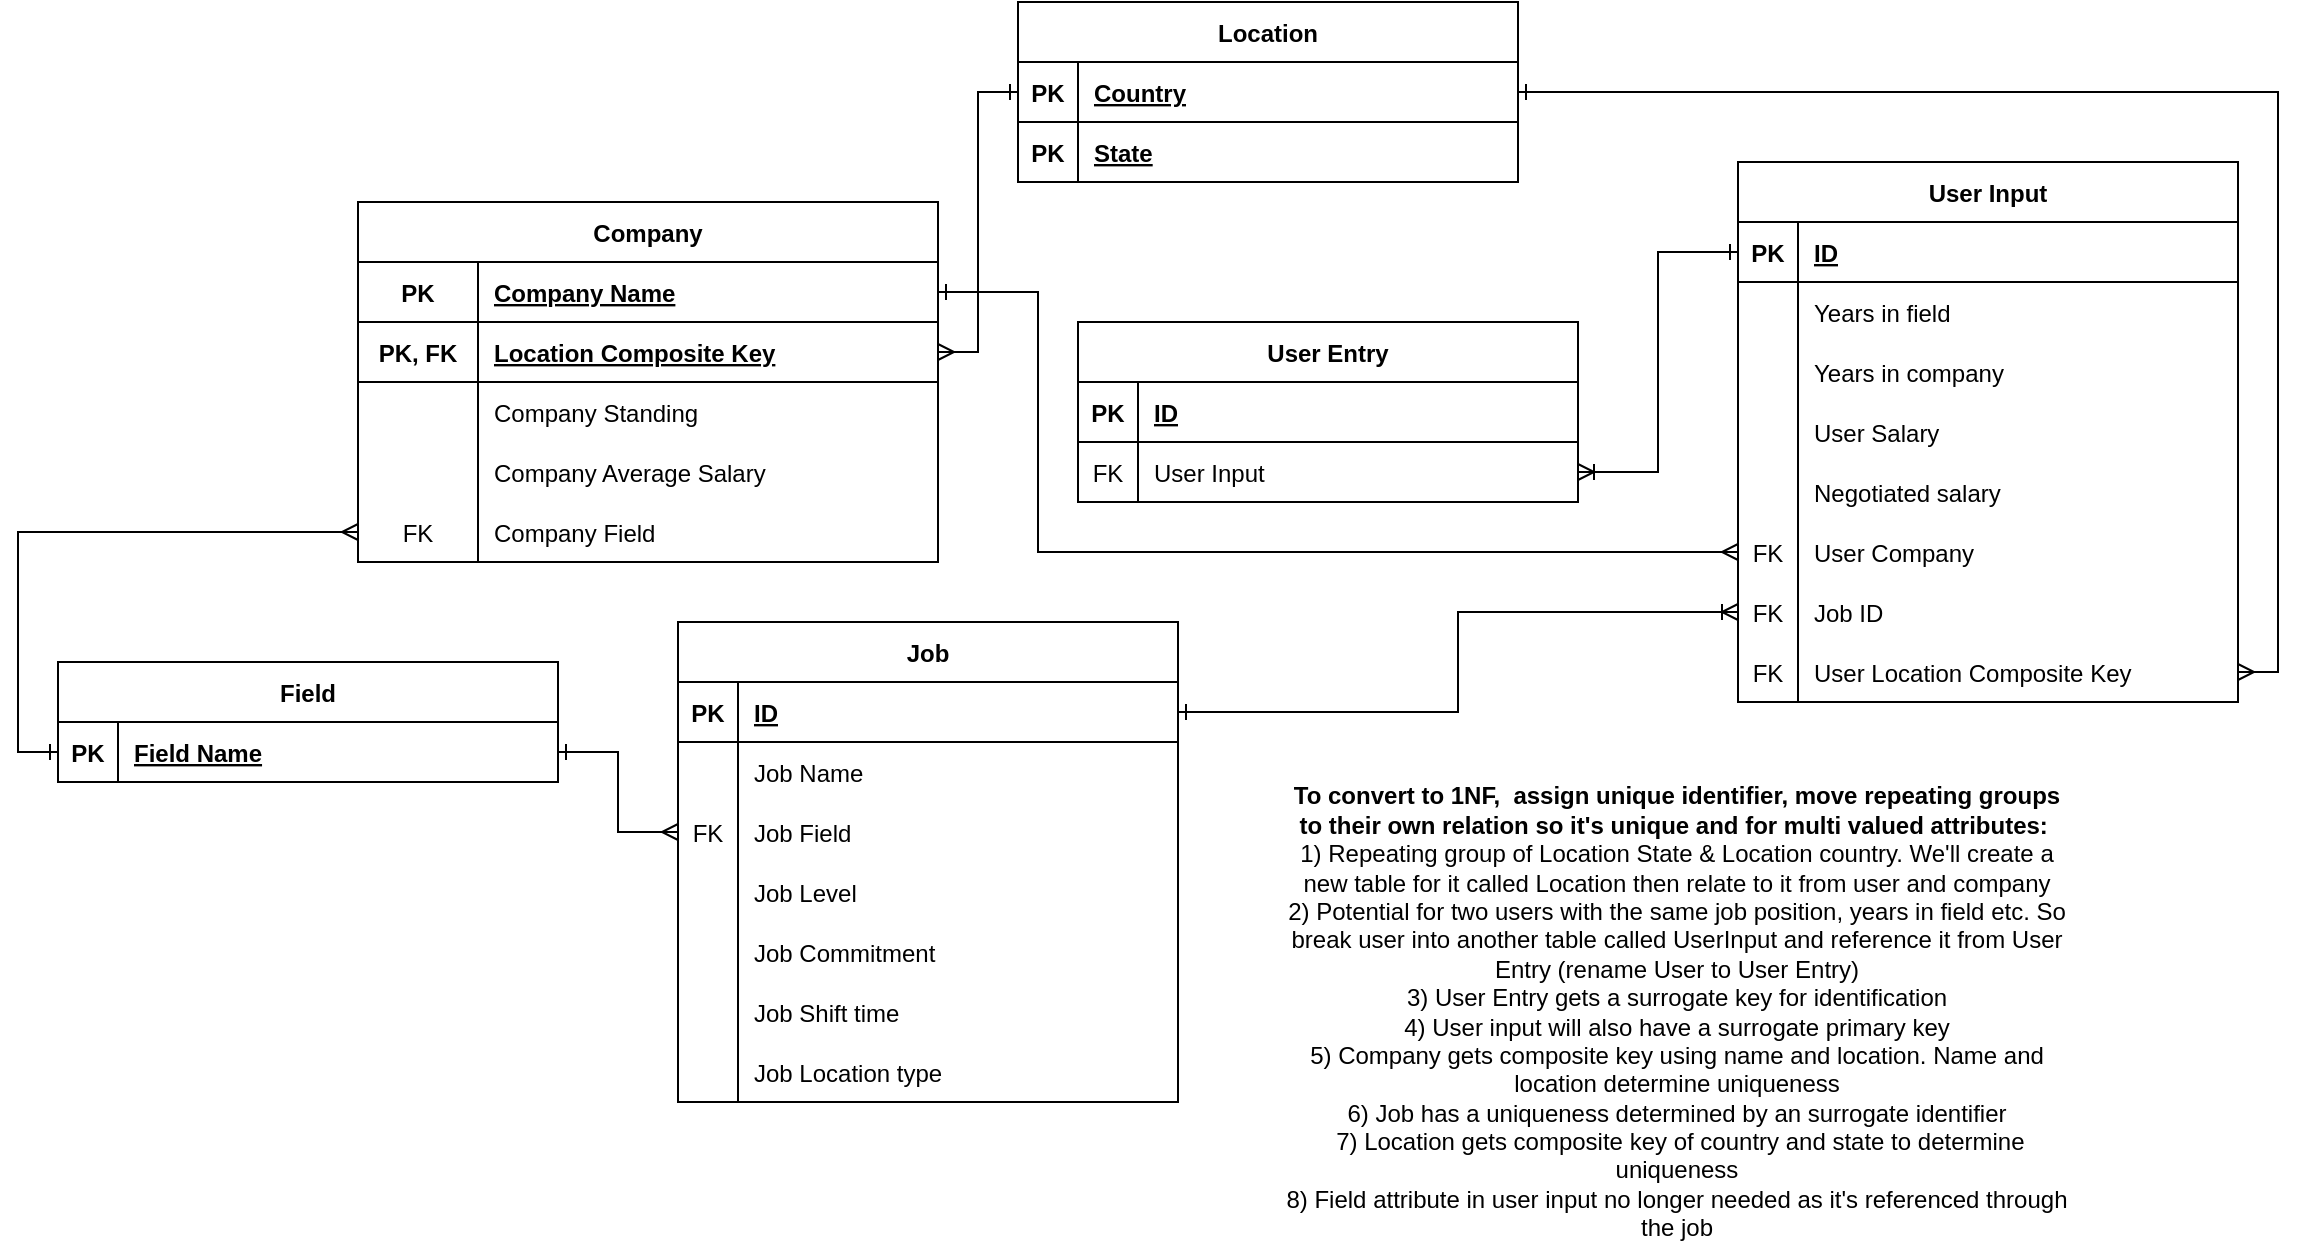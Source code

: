 <mxfile version="17.5.0" type="device"><diagram id="R2lEEEUBdFMjLlhIrx00" name="Page-1"><mxGraphModel dx="2084" dy="802" grid="1" gridSize="10" guides="1" tooltips="1" connect="1" arrows="1" fold="1" page="1" pageScale="1" pageWidth="850" pageHeight="1100" math="0" shadow="0" extFonts="Permanent Marker^https://fonts.googleapis.com/css?family=Permanent+Marker"><root><mxCell id="0"/><mxCell id="1" parent="0"/><mxCell id="YKfomwGGsA8LmUQ6YeCK-101" value="Company" style="shape=table;startSize=30;container=1;collapsible=1;childLayout=tableLayout;fixedRows=1;rowLines=0;fontStyle=1;align=center;resizeLast=1;" vertex="1" parent="1"><mxGeometry x="-20" y="120" width="290" height="180" as="geometry"/></mxCell><mxCell id="YKfomwGGsA8LmUQ6YeCK-102" value="" style="shape=partialRectangle;collapsible=0;dropTarget=0;pointerEvents=0;fillColor=none;points=[[0,0.5],[1,0.5]];portConstraint=eastwest;top=0;left=0;right=0;bottom=1;" vertex="1" parent="YKfomwGGsA8LmUQ6YeCK-101"><mxGeometry y="30" width="290" height="30" as="geometry"/></mxCell><mxCell id="YKfomwGGsA8LmUQ6YeCK-103" value="PK" style="shape=partialRectangle;overflow=hidden;connectable=0;fillColor=none;top=0;left=0;bottom=0;right=0;fontStyle=1;" vertex="1" parent="YKfomwGGsA8LmUQ6YeCK-102"><mxGeometry width="60" height="30" as="geometry"><mxRectangle width="60" height="30" as="alternateBounds"/></mxGeometry></mxCell><mxCell id="YKfomwGGsA8LmUQ6YeCK-104" value="Company Name" style="shape=partialRectangle;overflow=hidden;connectable=0;fillColor=none;top=0;left=0;bottom=0;right=0;align=left;spacingLeft=6;fontStyle=5;" vertex="1" parent="YKfomwGGsA8LmUQ6YeCK-102"><mxGeometry x="60" width="230" height="30" as="geometry"><mxRectangle width="230" height="30" as="alternateBounds"/></mxGeometry></mxCell><mxCell id="YKfomwGGsA8LmUQ6YeCK-176" style="shape=partialRectangle;collapsible=0;dropTarget=0;pointerEvents=0;fillColor=none;points=[[0,0.5],[1,0.5]];portConstraint=eastwest;top=0;left=0;right=0;bottom=1;" vertex="1" parent="YKfomwGGsA8LmUQ6YeCK-101"><mxGeometry y="60" width="290" height="30" as="geometry"/></mxCell><mxCell id="YKfomwGGsA8LmUQ6YeCK-177" value="PK, FK" style="shape=partialRectangle;overflow=hidden;connectable=0;fillColor=none;top=0;left=0;bottom=0;right=0;fontStyle=1;" vertex="1" parent="YKfomwGGsA8LmUQ6YeCK-176"><mxGeometry width="60" height="30" as="geometry"><mxRectangle width="60" height="30" as="alternateBounds"/></mxGeometry></mxCell><mxCell id="YKfomwGGsA8LmUQ6YeCK-178" value="Location Composite Key" style="shape=partialRectangle;overflow=hidden;connectable=0;fillColor=none;top=0;left=0;bottom=0;right=0;align=left;spacingLeft=6;fontStyle=5;" vertex="1" parent="YKfomwGGsA8LmUQ6YeCK-176"><mxGeometry x="60" width="230" height="30" as="geometry"><mxRectangle width="230" height="30" as="alternateBounds"/></mxGeometry></mxCell><mxCell id="YKfomwGGsA8LmUQ6YeCK-111" style="shape=partialRectangle;collapsible=0;dropTarget=0;pointerEvents=0;fillColor=none;points=[[0,0.5],[1,0.5]];portConstraint=eastwest;top=0;left=0;right=0;bottom=0;" vertex="1" parent="YKfomwGGsA8LmUQ6YeCK-101"><mxGeometry y="90" width="290" height="30" as="geometry"/></mxCell><mxCell id="YKfomwGGsA8LmUQ6YeCK-112" style="shape=partialRectangle;overflow=hidden;connectable=0;fillColor=none;top=0;left=0;bottom=0;right=0;" vertex="1" parent="YKfomwGGsA8LmUQ6YeCK-111"><mxGeometry width="60" height="30" as="geometry"><mxRectangle width="60" height="30" as="alternateBounds"/></mxGeometry></mxCell><mxCell id="YKfomwGGsA8LmUQ6YeCK-113" value="Company Standing" style="shape=partialRectangle;overflow=hidden;connectable=0;fillColor=none;top=0;left=0;bottom=0;right=0;align=left;spacingLeft=6;" vertex="1" parent="YKfomwGGsA8LmUQ6YeCK-111"><mxGeometry x="60" width="230" height="30" as="geometry"><mxRectangle width="230" height="30" as="alternateBounds"/></mxGeometry></mxCell><mxCell id="YKfomwGGsA8LmUQ6YeCK-117" style="shape=partialRectangle;collapsible=0;dropTarget=0;pointerEvents=0;fillColor=none;points=[[0,0.5],[1,0.5]];portConstraint=eastwest;top=0;left=0;right=0;bottom=0;" vertex="1" parent="YKfomwGGsA8LmUQ6YeCK-101"><mxGeometry y="120" width="290" height="30" as="geometry"/></mxCell><mxCell id="YKfomwGGsA8LmUQ6YeCK-118" style="shape=partialRectangle;overflow=hidden;connectable=0;fillColor=none;top=0;left=0;bottom=0;right=0;" vertex="1" parent="YKfomwGGsA8LmUQ6YeCK-117"><mxGeometry width="60" height="30" as="geometry"><mxRectangle width="60" height="30" as="alternateBounds"/></mxGeometry></mxCell><mxCell id="YKfomwGGsA8LmUQ6YeCK-119" value="Company Average Salary" style="shape=partialRectangle;overflow=hidden;connectable=0;fillColor=none;top=0;left=0;bottom=0;right=0;align=left;spacingLeft=6;" vertex="1" parent="YKfomwGGsA8LmUQ6YeCK-117"><mxGeometry x="60" width="230" height="30" as="geometry"><mxRectangle width="230" height="30" as="alternateBounds"/></mxGeometry></mxCell><mxCell id="YKfomwGGsA8LmUQ6YeCK-114" style="shape=partialRectangle;collapsible=0;dropTarget=0;pointerEvents=0;fillColor=none;points=[[0,0.5],[1,0.5]];portConstraint=eastwest;top=0;left=0;right=0;bottom=0;" vertex="1" parent="YKfomwGGsA8LmUQ6YeCK-101"><mxGeometry y="150" width="290" height="30" as="geometry"/></mxCell><mxCell id="YKfomwGGsA8LmUQ6YeCK-115" value="FK" style="shape=partialRectangle;overflow=hidden;connectable=0;fillColor=none;top=0;left=0;bottom=0;right=0;" vertex="1" parent="YKfomwGGsA8LmUQ6YeCK-114"><mxGeometry width="60" height="30" as="geometry"><mxRectangle width="60" height="30" as="alternateBounds"/></mxGeometry></mxCell><mxCell id="YKfomwGGsA8LmUQ6YeCK-116" value="Company Field" style="shape=partialRectangle;overflow=hidden;connectable=0;fillColor=none;top=0;left=0;bottom=0;right=0;align=left;spacingLeft=6;" vertex="1" parent="YKfomwGGsA8LmUQ6YeCK-114"><mxGeometry x="60" width="230" height="30" as="geometry"><mxRectangle width="230" height="30" as="alternateBounds"/></mxGeometry></mxCell><mxCell id="YKfomwGGsA8LmUQ6YeCK-120" value="Job" style="shape=table;startSize=30;container=1;collapsible=1;childLayout=tableLayout;fixedRows=1;rowLines=0;fontStyle=1;align=center;resizeLast=1;" vertex="1" parent="1"><mxGeometry x="140" y="330" width="250" height="240" as="geometry"/></mxCell><mxCell id="YKfomwGGsA8LmUQ6YeCK-121" value="" style="shape=partialRectangle;collapsible=0;dropTarget=0;pointerEvents=0;fillColor=none;points=[[0,0.5],[1,0.5]];portConstraint=eastwest;top=0;left=0;right=0;bottom=1;" vertex="1" parent="YKfomwGGsA8LmUQ6YeCK-120"><mxGeometry y="30" width="250" height="30" as="geometry"/></mxCell><mxCell id="YKfomwGGsA8LmUQ6YeCK-122" value="PK" style="shape=partialRectangle;overflow=hidden;connectable=0;fillColor=none;top=0;left=0;bottom=0;right=0;fontStyle=1;" vertex="1" parent="YKfomwGGsA8LmUQ6YeCK-121"><mxGeometry width="30" height="30" as="geometry"><mxRectangle width="30" height="30" as="alternateBounds"/></mxGeometry></mxCell><mxCell id="YKfomwGGsA8LmUQ6YeCK-123" value="ID" style="shape=partialRectangle;overflow=hidden;connectable=0;fillColor=none;top=0;left=0;bottom=0;right=0;align=left;spacingLeft=6;fontStyle=5;" vertex="1" parent="YKfomwGGsA8LmUQ6YeCK-121"><mxGeometry x="30" width="220" height="30" as="geometry"><mxRectangle width="220" height="30" as="alternateBounds"/></mxGeometry></mxCell><mxCell id="YKfomwGGsA8LmUQ6YeCK-124" style="shape=partialRectangle;collapsible=0;dropTarget=0;pointerEvents=0;fillColor=none;points=[[0,0.5],[1,0.5]];portConstraint=eastwest;top=0;left=0;right=0;bottom=0;" vertex="1" parent="YKfomwGGsA8LmUQ6YeCK-120"><mxGeometry y="60" width="250" height="30" as="geometry"/></mxCell><mxCell id="YKfomwGGsA8LmUQ6YeCK-125" style="shape=partialRectangle;overflow=hidden;connectable=0;fillColor=none;top=0;left=0;bottom=0;right=0;" vertex="1" parent="YKfomwGGsA8LmUQ6YeCK-124"><mxGeometry width="30" height="30" as="geometry"><mxRectangle width="30" height="30" as="alternateBounds"/></mxGeometry></mxCell><mxCell id="YKfomwGGsA8LmUQ6YeCK-126" value="Job Name" style="shape=partialRectangle;overflow=hidden;connectable=0;fillColor=none;top=0;left=0;bottom=0;right=0;align=left;spacingLeft=6;" vertex="1" parent="YKfomwGGsA8LmUQ6YeCK-124"><mxGeometry x="30" width="220" height="30" as="geometry"><mxRectangle width="220" height="30" as="alternateBounds"/></mxGeometry></mxCell><mxCell id="YKfomwGGsA8LmUQ6YeCK-127" value="" style="shape=partialRectangle;collapsible=0;dropTarget=0;pointerEvents=0;fillColor=none;points=[[0,0.5],[1,0.5]];portConstraint=eastwest;top=0;left=0;right=0;bottom=0;" vertex="1" parent="YKfomwGGsA8LmUQ6YeCK-120"><mxGeometry y="90" width="250" height="30" as="geometry"/></mxCell><mxCell id="YKfomwGGsA8LmUQ6YeCK-128" value="FK" style="shape=partialRectangle;overflow=hidden;connectable=0;fillColor=none;top=0;left=0;bottom=0;right=0;" vertex="1" parent="YKfomwGGsA8LmUQ6YeCK-127"><mxGeometry width="30" height="30" as="geometry"><mxRectangle width="30" height="30" as="alternateBounds"/></mxGeometry></mxCell><mxCell id="YKfomwGGsA8LmUQ6YeCK-129" value="Job Field" style="shape=partialRectangle;overflow=hidden;connectable=0;fillColor=none;top=0;left=0;bottom=0;right=0;align=left;spacingLeft=6;" vertex="1" parent="YKfomwGGsA8LmUQ6YeCK-127"><mxGeometry x="30" width="220" height="30" as="geometry"><mxRectangle width="220" height="30" as="alternateBounds"/></mxGeometry></mxCell><mxCell id="YKfomwGGsA8LmUQ6YeCK-130" style="shape=partialRectangle;collapsible=0;dropTarget=0;pointerEvents=0;fillColor=none;points=[[0,0.5],[1,0.5]];portConstraint=eastwest;top=0;left=0;right=0;bottom=0;" vertex="1" parent="YKfomwGGsA8LmUQ6YeCK-120"><mxGeometry y="120" width="250" height="30" as="geometry"/></mxCell><mxCell id="YKfomwGGsA8LmUQ6YeCK-131" style="shape=partialRectangle;overflow=hidden;connectable=0;fillColor=none;top=0;left=0;bottom=0;right=0;" vertex="1" parent="YKfomwGGsA8LmUQ6YeCK-130"><mxGeometry width="30" height="30" as="geometry"><mxRectangle width="30" height="30" as="alternateBounds"/></mxGeometry></mxCell><mxCell id="YKfomwGGsA8LmUQ6YeCK-132" value="Job Level" style="shape=partialRectangle;overflow=hidden;connectable=0;fillColor=none;top=0;left=0;bottom=0;right=0;align=left;spacingLeft=6;" vertex="1" parent="YKfomwGGsA8LmUQ6YeCK-130"><mxGeometry x="30" width="220" height="30" as="geometry"><mxRectangle width="220" height="30" as="alternateBounds"/></mxGeometry></mxCell><mxCell id="YKfomwGGsA8LmUQ6YeCK-133" style="shape=partialRectangle;collapsible=0;dropTarget=0;pointerEvents=0;fillColor=none;points=[[0,0.5],[1,0.5]];portConstraint=eastwest;top=0;left=0;right=0;bottom=0;" vertex="1" parent="YKfomwGGsA8LmUQ6YeCK-120"><mxGeometry y="150" width="250" height="30" as="geometry"/></mxCell><mxCell id="YKfomwGGsA8LmUQ6YeCK-134" style="shape=partialRectangle;overflow=hidden;connectable=0;fillColor=none;top=0;left=0;bottom=0;right=0;" vertex="1" parent="YKfomwGGsA8LmUQ6YeCK-133"><mxGeometry width="30" height="30" as="geometry"><mxRectangle width="30" height="30" as="alternateBounds"/></mxGeometry></mxCell><mxCell id="YKfomwGGsA8LmUQ6YeCK-135" value="Job Commitment" style="shape=partialRectangle;overflow=hidden;connectable=0;fillColor=none;top=0;left=0;bottom=0;right=0;align=left;spacingLeft=6;" vertex="1" parent="YKfomwGGsA8LmUQ6YeCK-133"><mxGeometry x="30" width="220" height="30" as="geometry"><mxRectangle width="220" height="30" as="alternateBounds"/></mxGeometry></mxCell><mxCell id="YKfomwGGsA8LmUQ6YeCK-136" style="shape=partialRectangle;collapsible=0;dropTarget=0;pointerEvents=0;fillColor=none;points=[[0,0.5],[1,0.5]];portConstraint=eastwest;top=0;left=0;right=0;bottom=0;" vertex="1" parent="YKfomwGGsA8LmUQ6YeCK-120"><mxGeometry y="180" width="250" height="30" as="geometry"/></mxCell><mxCell id="YKfomwGGsA8LmUQ6YeCK-137" style="shape=partialRectangle;overflow=hidden;connectable=0;fillColor=none;top=0;left=0;bottom=0;right=0;" vertex="1" parent="YKfomwGGsA8LmUQ6YeCK-136"><mxGeometry width="30" height="30" as="geometry"><mxRectangle width="30" height="30" as="alternateBounds"/></mxGeometry></mxCell><mxCell id="YKfomwGGsA8LmUQ6YeCK-138" value="Job Shift time" style="shape=partialRectangle;overflow=hidden;connectable=0;fillColor=none;top=0;left=0;bottom=0;right=0;align=left;spacingLeft=6;" vertex="1" parent="YKfomwGGsA8LmUQ6YeCK-136"><mxGeometry x="30" width="220" height="30" as="geometry"><mxRectangle width="220" height="30" as="alternateBounds"/></mxGeometry></mxCell><mxCell id="YKfomwGGsA8LmUQ6YeCK-139" style="shape=partialRectangle;collapsible=0;dropTarget=0;pointerEvents=0;fillColor=none;points=[[0,0.5],[1,0.5]];portConstraint=eastwest;top=0;left=0;right=0;bottom=0;" vertex="1" parent="YKfomwGGsA8LmUQ6YeCK-120"><mxGeometry y="210" width="250" height="30" as="geometry"/></mxCell><mxCell id="YKfomwGGsA8LmUQ6YeCK-140" style="shape=partialRectangle;overflow=hidden;connectable=0;fillColor=none;top=0;left=0;bottom=0;right=0;" vertex="1" parent="YKfomwGGsA8LmUQ6YeCK-139"><mxGeometry width="30" height="30" as="geometry"><mxRectangle width="30" height="30" as="alternateBounds"/></mxGeometry></mxCell><mxCell id="YKfomwGGsA8LmUQ6YeCK-141" value="Job Location type" style="shape=partialRectangle;overflow=hidden;connectable=0;fillColor=none;top=0;left=0;bottom=0;right=0;align=left;spacingLeft=6;" vertex="1" parent="YKfomwGGsA8LmUQ6YeCK-139"><mxGeometry x="30" width="220" height="30" as="geometry"><mxRectangle width="220" height="30" as="alternateBounds"/></mxGeometry></mxCell><mxCell id="YKfomwGGsA8LmUQ6YeCK-142" value="&lt;b&gt;To convert to 1NF, &amp;nbsp;assign unique identifier, move repeating groups to their own relation so it's unique and for multi valued attributes:&lt;/b&gt;&amp;nbsp;&lt;br&gt;1) Repeating group of Location State &amp;amp; Location country. We'll create a new table for it called Location then relate to it from user and company&lt;br&gt;2) Potential for two users with the same job position, years in field etc. So break user into another table called UserInput and reference it from User Entry (rename User to User Entry)&lt;br&gt;3) User Entry gets a surrogate key for identification&lt;br&gt;4) User input will also have a surrogate primary key&lt;br&gt;5) Company gets composite key using name and location. Name and location determine uniqueness&lt;br&gt;6) Job has a uniqueness determined by an surrogate identifier&lt;br&gt;&amp;nbsp;7) Location gets composite key of country and state to determine uniqueness&lt;br&gt;8) Field attribute in user input no longer needed as it's referenced through the job" style="text;html=1;strokeColor=none;fillColor=none;align=center;verticalAlign=middle;whiteSpace=wrap;rounded=0;" vertex="1" parent="1"><mxGeometry x="440" y="430" width="399" height="190" as="geometry"/></mxCell><mxCell id="YKfomwGGsA8LmUQ6YeCK-147" value="Field" style="shape=table;startSize=30;container=1;collapsible=1;childLayout=tableLayout;fixedRows=1;rowLines=0;fontStyle=1;align=center;resizeLast=1;" vertex="1" parent="1"><mxGeometry x="-170" y="350" width="250" height="60" as="geometry"/></mxCell><mxCell id="YKfomwGGsA8LmUQ6YeCK-148" value="" style="shape=partialRectangle;collapsible=0;dropTarget=0;pointerEvents=0;fillColor=none;points=[[0,0.5],[1,0.5]];portConstraint=eastwest;top=0;left=0;right=0;bottom=1;" vertex="1" parent="YKfomwGGsA8LmUQ6YeCK-147"><mxGeometry y="30" width="250" height="30" as="geometry"/></mxCell><mxCell id="YKfomwGGsA8LmUQ6YeCK-149" value="PK" style="shape=partialRectangle;overflow=hidden;connectable=0;fillColor=none;top=0;left=0;bottom=0;right=0;fontStyle=1;" vertex="1" parent="YKfomwGGsA8LmUQ6YeCK-148"><mxGeometry width="30" height="30" as="geometry"><mxRectangle width="30" height="30" as="alternateBounds"/></mxGeometry></mxCell><mxCell id="YKfomwGGsA8LmUQ6YeCK-150" value="Field Name" style="shape=partialRectangle;overflow=hidden;connectable=0;fillColor=none;top=0;left=0;bottom=0;right=0;align=left;spacingLeft=6;fontStyle=5;" vertex="1" parent="YKfomwGGsA8LmUQ6YeCK-148"><mxGeometry x="30" width="220" height="30" as="geometry"><mxRectangle width="220" height="30" as="alternateBounds"/></mxGeometry></mxCell><mxCell id="YKfomwGGsA8LmUQ6YeCK-169" value="Location" style="shape=table;startSize=30;container=1;collapsible=1;childLayout=tableLayout;fixedRows=1;rowLines=0;fontStyle=1;align=center;resizeLast=1;" vertex="1" parent="1"><mxGeometry x="310" y="20" width="250" height="90" as="geometry"/></mxCell><mxCell id="YKfomwGGsA8LmUQ6YeCK-170" value="" style="shape=partialRectangle;collapsible=0;dropTarget=0;pointerEvents=0;fillColor=none;points=[[0,0.5],[1,0.5]];portConstraint=eastwest;top=0;left=0;right=0;bottom=1;" vertex="1" parent="YKfomwGGsA8LmUQ6YeCK-169"><mxGeometry y="30" width="250" height="30" as="geometry"/></mxCell><mxCell id="YKfomwGGsA8LmUQ6YeCK-171" value="PK" style="shape=partialRectangle;overflow=hidden;connectable=0;fillColor=none;top=0;left=0;bottom=0;right=0;fontStyle=1;" vertex="1" parent="YKfomwGGsA8LmUQ6YeCK-170"><mxGeometry width="30" height="30" as="geometry"><mxRectangle width="30" height="30" as="alternateBounds"/></mxGeometry></mxCell><mxCell id="YKfomwGGsA8LmUQ6YeCK-172" value="Country" style="shape=partialRectangle;overflow=hidden;connectable=0;fillColor=none;top=0;left=0;bottom=0;right=0;align=left;spacingLeft=6;fontStyle=5;" vertex="1" parent="YKfomwGGsA8LmUQ6YeCK-170"><mxGeometry x="30" width="220" height="30" as="geometry"><mxRectangle width="220" height="30" as="alternateBounds"/></mxGeometry></mxCell><mxCell id="YKfomwGGsA8LmUQ6YeCK-173" style="shape=partialRectangle;collapsible=0;dropTarget=0;pointerEvents=0;fillColor=none;points=[[0,0.5],[1,0.5]];portConstraint=eastwest;top=0;left=0;right=0;bottom=1;" vertex="1" parent="YKfomwGGsA8LmUQ6YeCK-169"><mxGeometry y="60" width="250" height="30" as="geometry"/></mxCell><mxCell id="YKfomwGGsA8LmUQ6YeCK-174" value="PK" style="shape=partialRectangle;overflow=hidden;connectable=0;fillColor=none;top=0;left=0;bottom=0;right=0;fontStyle=1;" vertex="1" parent="YKfomwGGsA8LmUQ6YeCK-173"><mxGeometry width="30" height="30" as="geometry"><mxRectangle width="30" height="30" as="alternateBounds"/></mxGeometry></mxCell><mxCell id="YKfomwGGsA8LmUQ6YeCK-175" value="State" style="shape=partialRectangle;overflow=hidden;connectable=0;fillColor=none;top=0;left=0;bottom=0;right=0;align=left;spacingLeft=6;fontStyle=5;" vertex="1" parent="YKfomwGGsA8LmUQ6YeCK-173"><mxGeometry x="30" width="220" height="30" as="geometry"><mxRectangle width="220" height="30" as="alternateBounds"/></mxGeometry></mxCell><mxCell id="YKfomwGGsA8LmUQ6YeCK-179" value="User Entry" style="shape=table;startSize=30;container=1;collapsible=1;childLayout=tableLayout;fixedRows=1;rowLines=0;fontStyle=1;align=center;resizeLast=1;" vertex="1" parent="1"><mxGeometry x="340" y="180" width="250" height="90" as="geometry"/></mxCell><mxCell id="YKfomwGGsA8LmUQ6YeCK-180" value="" style="shape=partialRectangle;collapsible=0;dropTarget=0;pointerEvents=0;fillColor=none;points=[[0,0.5],[1,0.5]];portConstraint=eastwest;top=0;left=0;right=0;bottom=1;" vertex="1" parent="YKfomwGGsA8LmUQ6YeCK-179"><mxGeometry y="30" width="250" height="30" as="geometry"/></mxCell><mxCell id="YKfomwGGsA8LmUQ6YeCK-181" value="PK" style="shape=partialRectangle;overflow=hidden;connectable=0;fillColor=none;top=0;left=0;bottom=0;right=0;fontStyle=1;" vertex="1" parent="YKfomwGGsA8LmUQ6YeCK-180"><mxGeometry width="30" height="30" as="geometry"><mxRectangle width="30" height="30" as="alternateBounds"/></mxGeometry></mxCell><mxCell id="YKfomwGGsA8LmUQ6YeCK-182" value="ID" style="shape=partialRectangle;overflow=hidden;connectable=0;fillColor=none;top=0;left=0;bottom=0;right=0;align=left;spacingLeft=6;fontStyle=5;" vertex="1" parent="YKfomwGGsA8LmUQ6YeCK-180"><mxGeometry x="30" width="220" height="30" as="geometry"><mxRectangle width="220" height="30" as="alternateBounds"/></mxGeometry></mxCell><mxCell id="YKfomwGGsA8LmUQ6YeCK-192" style="shape=partialRectangle;collapsible=0;dropTarget=0;pointerEvents=0;fillColor=none;points=[[0,0.5],[1,0.5]];portConstraint=eastwest;top=0;left=0;right=0;bottom=0;" vertex="1" parent="YKfomwGGsA8LmUQ6YeCK-179"><mxGeometry y="60" width="250" height="30" as="geometry"/></mxCell><mxCell id="YKfomwGGsA8LmUQ6YeCK-193" value="FK" style="shape=partialRectangle;overflow=hidden;connectable=0;fillColor=none;top=0;left=0;bottom=0;right=0;" vertex="1" parent="YKfomwGGsA8LmUQ6YeCK-192"><mxGeometry width="30" height="30" as="geometry"><mxRectangle width="30" height="30" as="alternateBounds"/></mxGeometry></mxCell><mxCell id="YKfomwGGsA8LmUQ6YeCK-194" value="User Input " style="shape=partialRectangle;overflow=hidden;connectable=0;fillColor=none;top=0;left=0;bottom=0;right=0;align=left;spacingLeft=6;" vertex="1" parent="YKfomwGGsA8LmUQ6YeCK-192"><mxGeometry x="30" width="220" height="30" as="geometry"><mxRectangle width="220" height="30" as="alternateBounds"/></mxGeometry></mxCell><mxCell id="YKfomwGGsA8LmUQ6YeCK-196" style="edgeStyle=orthogonalEdgeStyle;rounded=0;orthogonalLoop=1;jettySize=auto;html=1;exitX=0;exitY=0.5;exitDx=0;exitDy=0;entryX=0;entryY=0.5;entryDx=0;entryDy=0;endArrow=ERone;endFill=0;startArrow=ERmany;startFill=0;" edge="1" parent="1" source="YKfomwGGsA8LmUQ6YeCK-114" target="YKfomwGGsA8LmUQ6YeCK-148"><mxGeometry relative="1" as="geometry"/></mxCell><mxCell id="YKfomwGGsA8LmUQ6YeCK-197" style="edgeStyle=orthogonalEdgeStyle;rounded=0;orthogonalLoop=1;jettySize=auto;html=1;entryX=0;entryY=0.5;entryDx=0;entryDy=0;startArrow=ERone;startFill=0;endArrow=ERmany;endFill=0;exitX=1;exitY=0.5;exitDx=0;exitDy=0;" edge="1" parent="1" source="YKfomwGGsA8LmUQ6YeCK-148" target="YKfomwGGsA8LmUQ6YeCK-127"><mxGeometry relative="1" as="geometry"><mxPoint x="-150" y="460" as="sourcePoint"/></mxGeometry></mxCell><mxCell id="YKfomwGGsA8LmUQ6YeCK-198" style="edgeStyle=orthogonalEdgeStyle;rounded=0;orthogonalLoop=1;jettySize=auto;html=1;exitX=1;exitY=0.5;exitDx=0;exitDy=0;entryX=0;entryY=0.5;entryDx=0;entryDy=0;startArrow=ERmany;startFill=0;endArrow=ERone;endFill=0;" edge="1" parent="1" source="YKfomwGGsA8LmUQ6YeCK-176" target="YKfomwGGsA8LmUQ6YeCK-169"><mxGeometry relative="1" as="geometry"/></mxCell><mxCell id="YKfomwGGsA8LmUQ6YeCK-199" style="edgeStyle=orthogonalEdgeStyle;rounded=0;orthogonalLoop=1;jettySize=auto;html=1;exitX=1;exitY=0.5;exitDx=0;exitDy=0;entryX=1;entryY=0.5;entryDx=0;entryDy=0;startArrow=ERmany;startFill=0;endArrow=ERone;endFill=0;" edge="1" parent="1" source="YKfomwGGsA8LmUQ6YeCK-224" target="YKfomwGGsA8LmUQ6YeCK-170"><mxGeometry relative="1" as="geometry"><mxPoint x="900" y="335" as="sourcePoint"/></mxGeometry></mxCell><mxCell id="YKfomwGGsA8LmUQ6YeCK-201" style="edgeStyle=orthogonalEdgeStyle;rounded=0;orthogonalLoop=1;jettySize=auto;html=1;exitX=1;exitY=0.5;exitDx=0;exitDy=0;entryX=0;entryY=0.5;entryDx=0;entryDy=0;startArrow=ERoneToMany;startFill=0;endArrow=ERone;endFill=0;" edge="1" parent="1" source="YKfomwGGsA8LmUQ6YeCK-192" target="YKfomwGGsA8LmUQ6YeCK-203"><mxGeometry relative="1" as="geometry"><mxPoint x="650" y="155" as="targetPoint"/></mxGeometry></mxCell><mxCell id="YKfomwGGsA8LmUQ6YeCK-202" value="User Input" style="shape=table;startSize=30;container=1;collapsible=1;childLayout=tableLayout;fixedRows=1;rowLines=0;fontStyle=1;align=center;resizeLast=1;" vertex="1" parent="1"><mxGeometry x="670" y="100" width="250" height="270" as="geometry"/></mxCell><mxCell id="YKfomwGGsA8LmUQ6YeCK-203" value="" style="shape=partialRectangle;collapsible=0;dropTarget=0;pointerEvents=0;fillColor=none;points=[[0,0.5],[1,0.5]];portConstraint=eastwest;top=0;left=0;right=0;bottom=1;" vertex="1" parent="YKfomwGGsA8LmUQ6YeCK-202"><mxGeometry y="30" width="250" height="30" as="geometry"/></mxCell><mxCell id="YKfomwGGsA8LmUQ6YeCK-204" value="PK" style="shape=partialRectangle;overflow=hidden;connectable=0;fillColor=none;top=0;left=0;bottom=0;right=0;fontStyle=1;" vertex="1" parent="YKfomwGGsA8LmUQ6YeCK-203"><mxGeometry width="30" height="30" as="geometry"><mxRectangle width="30" height="30" as="alternateBounds"/></mxGeometry></mxCell><mxCell id="YKfomwGGsA8LmUQ6YeCK-205" value="ID" style="shape=partialRectangle;overflow=hidden;connectable=0;fillColor=none;top=0;left=0;bottom=0;right=0;align=left;spacingLeft=6;fontStyle=5;" vertex="1" parent="YKfomwGGsA8LmUQ6YeCK-203"><mxGeometry x="30" width="220" height="30" as="geometry"><mxRectangle width="220" height="30" as="alternateBounds"/></mxGeometry></mxCell><mxCell id="YKfomwGGsA8LmUQ6YeCK-206" value="" style="shape=partialRectangle;collapsible=0;dropTarget=0;pointerEvents=0;fillColor=none;points=[[0,0.5],[1,0.5]];portConstraint=eastwest;top=0;left=0;right=0;bottom=0;" vertex="1" parent="YKfomwGGsA8LmUQ6YeCK-202"><mxGeometry y="60" width="250" height="30" as="geometry"/></mxCell><mxCell id="YKfomwGGsA8LmUQ6YeCK-207" value="" style="shape=partialRectangle;overflow=hidden;connectable=0;fillColor=none;top=0;left=0;bottom=0;right=0;" vertex="1" parent="YKfomwGGsA8LmUQ6YeCK-206"><mxGeometry width="30" height="30" as="geometry"><mxRectangle width="30" height="30" as="alternateBounds"/></mxGeometry></mxCell><mxCell id="YKfomwGGsA8LmUQ6YeCK-208" value="Years in field" style="shape=partialRectangle;overflow=hidden;connectable=0;fillColor=none;top=0;left=0;bottom=0;right=0;align=left;spacingLeft=6;" vertex="1" parent="YKfomwGGsA8LmUQ6YeCK-206"><mxGeometry x="30" width="220" height="30" as="geometry"><mxRectangle width="220" height="30" as="alternateBounds"/></mxGeometry></mxCell><mxCell id="YKfomwGGsA8LmUQ6YeCK-209" style="shape=partialRectangle;collapsible=0;dropTarget=0;pointerEvents=0;fillColor=none;points=[[0,0.5],[1,0.5]];portConstraint=eastwest;top=0;left=0;right=0;bottom=0;" vertex="1" parent="YKfomwGGsA8LmUQ6YeCK-202"><mxGeometry y="90" width="250" height="30" as="geometry"/></mxCell><mxCell id="YKfomwGGsA8LmUQ6YeCK-210" style="shape=partialRectangle;overflow=hidden;connectable=0;fillColor=none;top=0;left=0;bottom=0;right=0;" vertex="1" parent="YKfomwGGsA8LmUQ6YeCK-209"><mxGeometry width="30" height="30" as="geometry"><mxRectangle width="30" height="30" as="alternateBounds"/></mxGeometry></mxCell><mxCell id="YKfomwGGsA8LmUQ6YeCK-211" value="Years in company" style="shape=partialRectangle;overflow=hidden;connectable=0;fillColor=none;top=0;left=0;bottom=0;right=0;align=left;spacingLeft=6;" vertex="1" parent="YKfomwGGsA8LmUQ6YeCK-209"><mxGeometry x="30" width="220" height="30" as="geometry"><mxRectangle width="220" height="30" as="alternateBounds"/></mxGeometry></mxCell><mxCell id="YKfomwGGsA8LmUQ6YeCK-212" style="shape=partialRectangle;collapsible=0;dropTarget=0;pointerEvents=0;fillColor=none;points=[[0,0.5],[1,0.5]];portConstraint=eastwest;top=0;left=0;right=0;bottom=0;" vertex="1" parent="YKfomwGGsA8LmUQ6YeCK-202"><mxGeometry y="120" width="250" height="30" as="geometry"/></mxCell><mxCell id="YKfomwGGsA8LmUQ6YeCK-213" style="shape=partialRectangle;overflow=hidden;connectable=0;fillColor=none;top=0;left=0;bottom=0;right=0;" vertex="1" parent="YKfomwGGsA8LmUQ6YeCK-212"><mxGeometry width="30" height="30" as="geometry"><mxRectangle width="30" height="30" as="alternateBounds"/></mxGeometry></mxCell><mxCell id="YKfomwGGsA8LmUQ6YeCK-214" value="User Salary" style="shape=partialRectangle;overflow=hidden;connectable=0;fillColor=none;top=0;left=0;bottom=0;right=0;align=left;spacingLeft=6;" vertex="1" parent="YKfomwGGsA8LmUQ6YeCK-212"><mxGeometry x="30" width="220" height="30" as="geometry"><mxRectangle width="220" height="30" as="alternateBounds"/></mxGeometry></mxCell><mxCell id="YKfomwGGsA8LmUQ6YeCK-215" style="shape=partialRectangle;collapsible=0;dropTarget=0;pointerEvents=0;fillColor=none;points=[[0,0.5],[1,0.5]];portConstraint=eastwest;top=0;left=0;right=0;bottom=0;" vertex="1" parent="YKfomwGGsA8LmUQ6YeCK-202"><mxGeometry y="150" width="250" height="30" as="geometry"/></mxCell><mxCell id="YKfomwGGsA8LmUQ6YeCK-216" style="shape=partialRectangle;overflow=hidden;connectable=0;fillColor=none;top=0;left=0;bottom=0;right=0;" vertex="1" parent="YKfomwGGsA8LmUQ6YeCK-215"><mxGeometry width="30" height="30" as="geometry"><mxRectangle width="30" height="30" as="alternateBounds"/></mxGeometry></mxCell><mxCell id="YKfomwGGsA8LmUQ6YeCK-217" value="Negotiated salary" style="shape=partialRectangle;overflow=hidden;connectable=0;fillColor=none;top=0;left=0;bottom=0;right=0;align=left;spacingLeft=6;" vertex="1" parent="YKfomwGGsA8LmUQ6YeCK-215"><mxGeometry x="30" width="220" height="30" as="geometry"><mxRectangle width="220" height="30" as="alternateBounds"/></mxGeometry></mxCell><mxCell id="YKfomwGGsA8LmUQ6YeCK-218" style="shape=partialRectangle;collapsible=0;dropTarget=0;pointerEvents=0;fillColor=none;points=[[0,0.5],[1,0.5]];portConstraint=eastwest;top=0;left=0;right=0;bottom=0;" vertex="1" parent="YKfomwGGsA8LmUQ6YeCK-202"><mxGeometry y="180" width="250" height="30" as="geometry"/></mxCell><mxCell id="YKfomwGGsA8LmUQ6YeCK-219" value="FK" style="shape=partialRectangle;overflow=hidden;connectable=0;fillColor=none;top=0;left=0;bottom=0;right=0;" vertex="1" parent="YKfomwGGsA8LmUQ6YeCK-218"><mxGeometry width="30" height="30" as="geometry"><mxRectangle width="30" height="30" as="alternateBounds"/></mxGeometry></mxCell><mxCell id="YKfomwGGsA8LmUQ6YeCK-220" value="User Company" style="shape=partialRectangle;overflow=hidden;connectable=0;fillColor=none;top=0;left=0;bottom=0;right=0;align=left;spacingLeft=6;" vertex="1" parent="YKfomwGGsA8LmUQ6YeCK-218"><mxGeometry x="30" width="220" height="30" as="geometry"><mxRectangle width="220" height="30" as="alternateBounds"/></mxGeometry></mxCell><mxCell id="YKfomwGGsA8LmUQ6YeCK-221" value="" style="shape=partialRectangle;collapsible=0;dropTarget=0;pointerEvents=0;fillColor=none;points=[[0,0.5],[1,0.5]];portConstraint=eastwest;top=0;left=0;right=0;bottom=0;" vertex="1" parent="YKfomwGGsA8LmUQ6YeCK-202"><mxGeometry y="210" width="250" height="30" as="geometry"/></mxCell><mxCell id="YKfomwGGsA8LmUQ6YeCK-222" value="FK" style="shape=partialRectangle;overflow=hidden;connectable=0;fillColor=none;top=0;left=0;bottom=0;right=0;" vertex="1" parent="YKfomwGGsA8LmUQ6YeCK-221"><mxGeometry width="30" height="30" as="geometry"><mxRectangle width="30" height="30" as="alternateBounds"/></mxGeometry></mxCell><mxCell id="YKfomwGGsA8LmUQ6YeCK-223" value="Job ID" style="shape=partialRectangle;overflow=hidden;connectable=0;fillColor=none;top=0;left=0;bottom=0;right=0;align=left;spacingLeft=6;" vertex="1" parent="YKfomwGGsA8LmUQ6YeCK-221"><mxGeometry x="30" width="220" height="30" as="geometry"><mxRectangle width="220" height="30" as="alternateBounds"/></mxGeometry></mxCell><mxCell id="YKfomwGGsA8LmUQ6YeCK-224" style="shape=partialRectangle;collapsible=0;dropTarget=0;pointerEvents=0;fillColor=none;points=[[0,0.5],[1,0.5]];portConstraint=eastwest;top=0;left=0;right=0;bottom=0;" vertex="1" parent="YKfomwGGsA8LmUQ6YeCK-202"><mxGeometry y="240" width="250" height="30" as="geometry"/></mxCell><mxCell id="YKfomwGGsA8LmUQ6YeCK-225" value="FK" style="shape=partialRectangle;overflow=hidden;connectable=0;fillColor=none;top=0;left=0;bottom=0;right=0;" vertex="1" parent="YKfomwGGsA8LmUQ6YeCK-224"><mxGeometry width="30" height="30" as="geometry"><mxRectangle width="30" height="30" as="alternateBounds"/></mxGeometry></mxCell><mxCell id="YKfomwGGsA8LmUQ6YeCK-226" value="User Location Composite Key" style="shape=partialRectangle;overflow=hidden;connectable=0;fillColor=none;top=0;left=0;bottom=0;right=0;align=left;spacingLeft=6;" vertex="1" parent="YKfomwGGsA8LmUQ6YeCK-224"><mxGeometry x="30" width="220" height="30" as="geometry"><mxRectangle width="220" height="30" as="alternateBounds"/></mxGeometry></mxCell><mxCell id="YKfomwGGsA8LmUQ6YeCK-227" style="edgeStyle=orthogonalEdgeStyle;rounded=0;orthogonalLoop=1;jettySize=auto;html=1;exitX=0;exitY=0.5;exitDx=0;exitDy=0;entryX=1;entryY=0.5;entryDx=0;entryDy=0;startArrow=ERoneToMany;startFill=0;endArrow=ERone;endFill=0;" edge="1" parent="1" source="YKfomwGGsA8LmUQ6YeCK-221" target="YKfomwGGsA8LmUQ6YeCK-121"><mxGeometry relative="1" as="geometry"/></mxCell><mxCell id="YKfomwGGsA8LmUQ6YeCK-228" style="edgeStyle=orthogonalEdgeStyle;rounded=0;orthogonalLoop=1;jettySize=auto;html=1;exitX=0;exitY=0.5;exitDx=0;exitDy=0;entryX=1;entryY=0.25;entryDx=0;entryDy=0;startArrow=ERmany;startFill=0;endArrow=ERone;endFill=0;" edge="1" parent="1" source="YKfomwGGsA8LmUQ6YeCK-218" target="YKfomwGGsA8LmUQ6YeCK-101"><mxGeometry relative="1" as="geometry"><Array as="points"><mxPoint x="320" y="295"/><mxPoint x="320" y="165"/></Array></mxGeometry></mxCell></root></mxGraphModel></diagram></mxfile>
